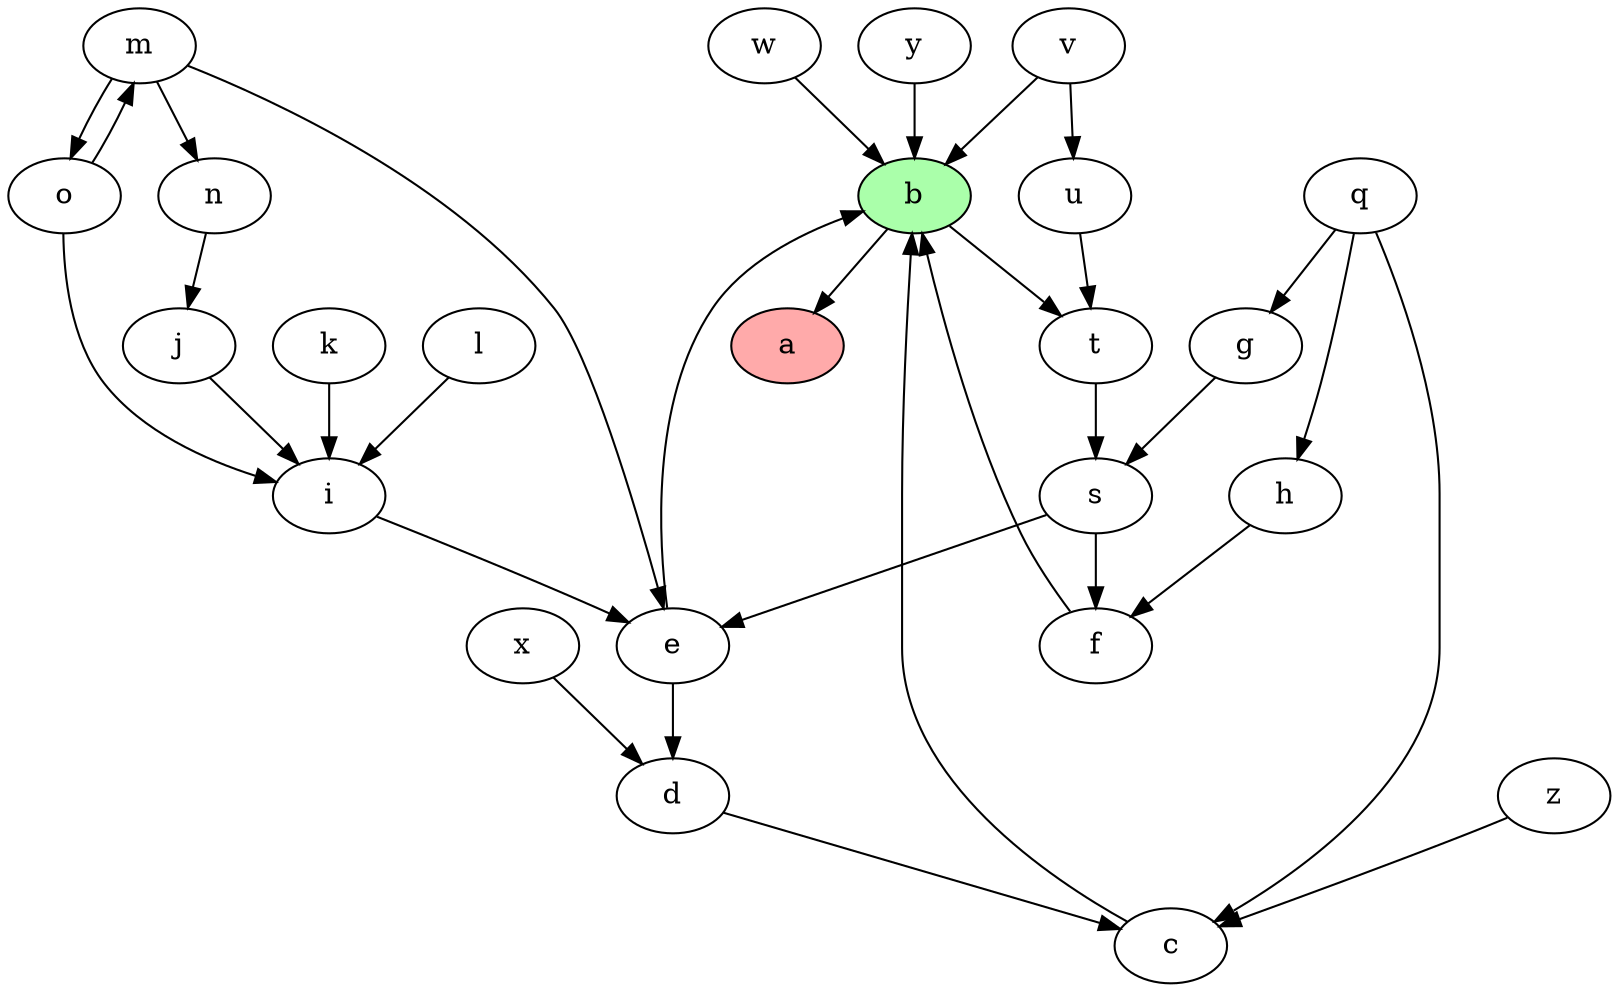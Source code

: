 strict digraph "" {
	b	[fillcolor="#AAFFAA",
		style=filled];
	a	[fillcolor="#FFAAAA",
		style=filled];
	b -> a	[dir=forward];
	b -> t	[dir=forward];
	t -> s	[dir=forward];
	c -> b	[dir=forward];
	d -> c	[dir=forward];
	e -> b	[dir=forward];
	e -> d	[dir=forward];
	f -> b	[dir=forward];
	g -> s	[dir=forward];
	s -> e	[dir=forward];
	s -> f	[dir=forward];
	h -> f	[dir=forward];
	i -> e	[dir=forward];
	j -> i	[dir=forward];
	k -> i	[dir=forward];
	l -> i	[dir=forward];
	m -> e	[dir=forward];
	m -> o	[dir=forward];
	m -> n	[dir=forward];
	o -> i	[dir=forward];
	o -> m	[dir=forward];
	n -> j	[dir=forward];
	q -> c	[dir=forward];
	q -> g	[dir=forward];
	q -> h	[dir=forward];
	u -> t	[dir=forward];
	v -> b	[dir=forward];
	v -> u	[dir=forward];
	w -> b	[dir=forward];
	x -> d	[dir=forward];
	y -> b	[dir=forward];
	z -> c	[dir=forward];
}
